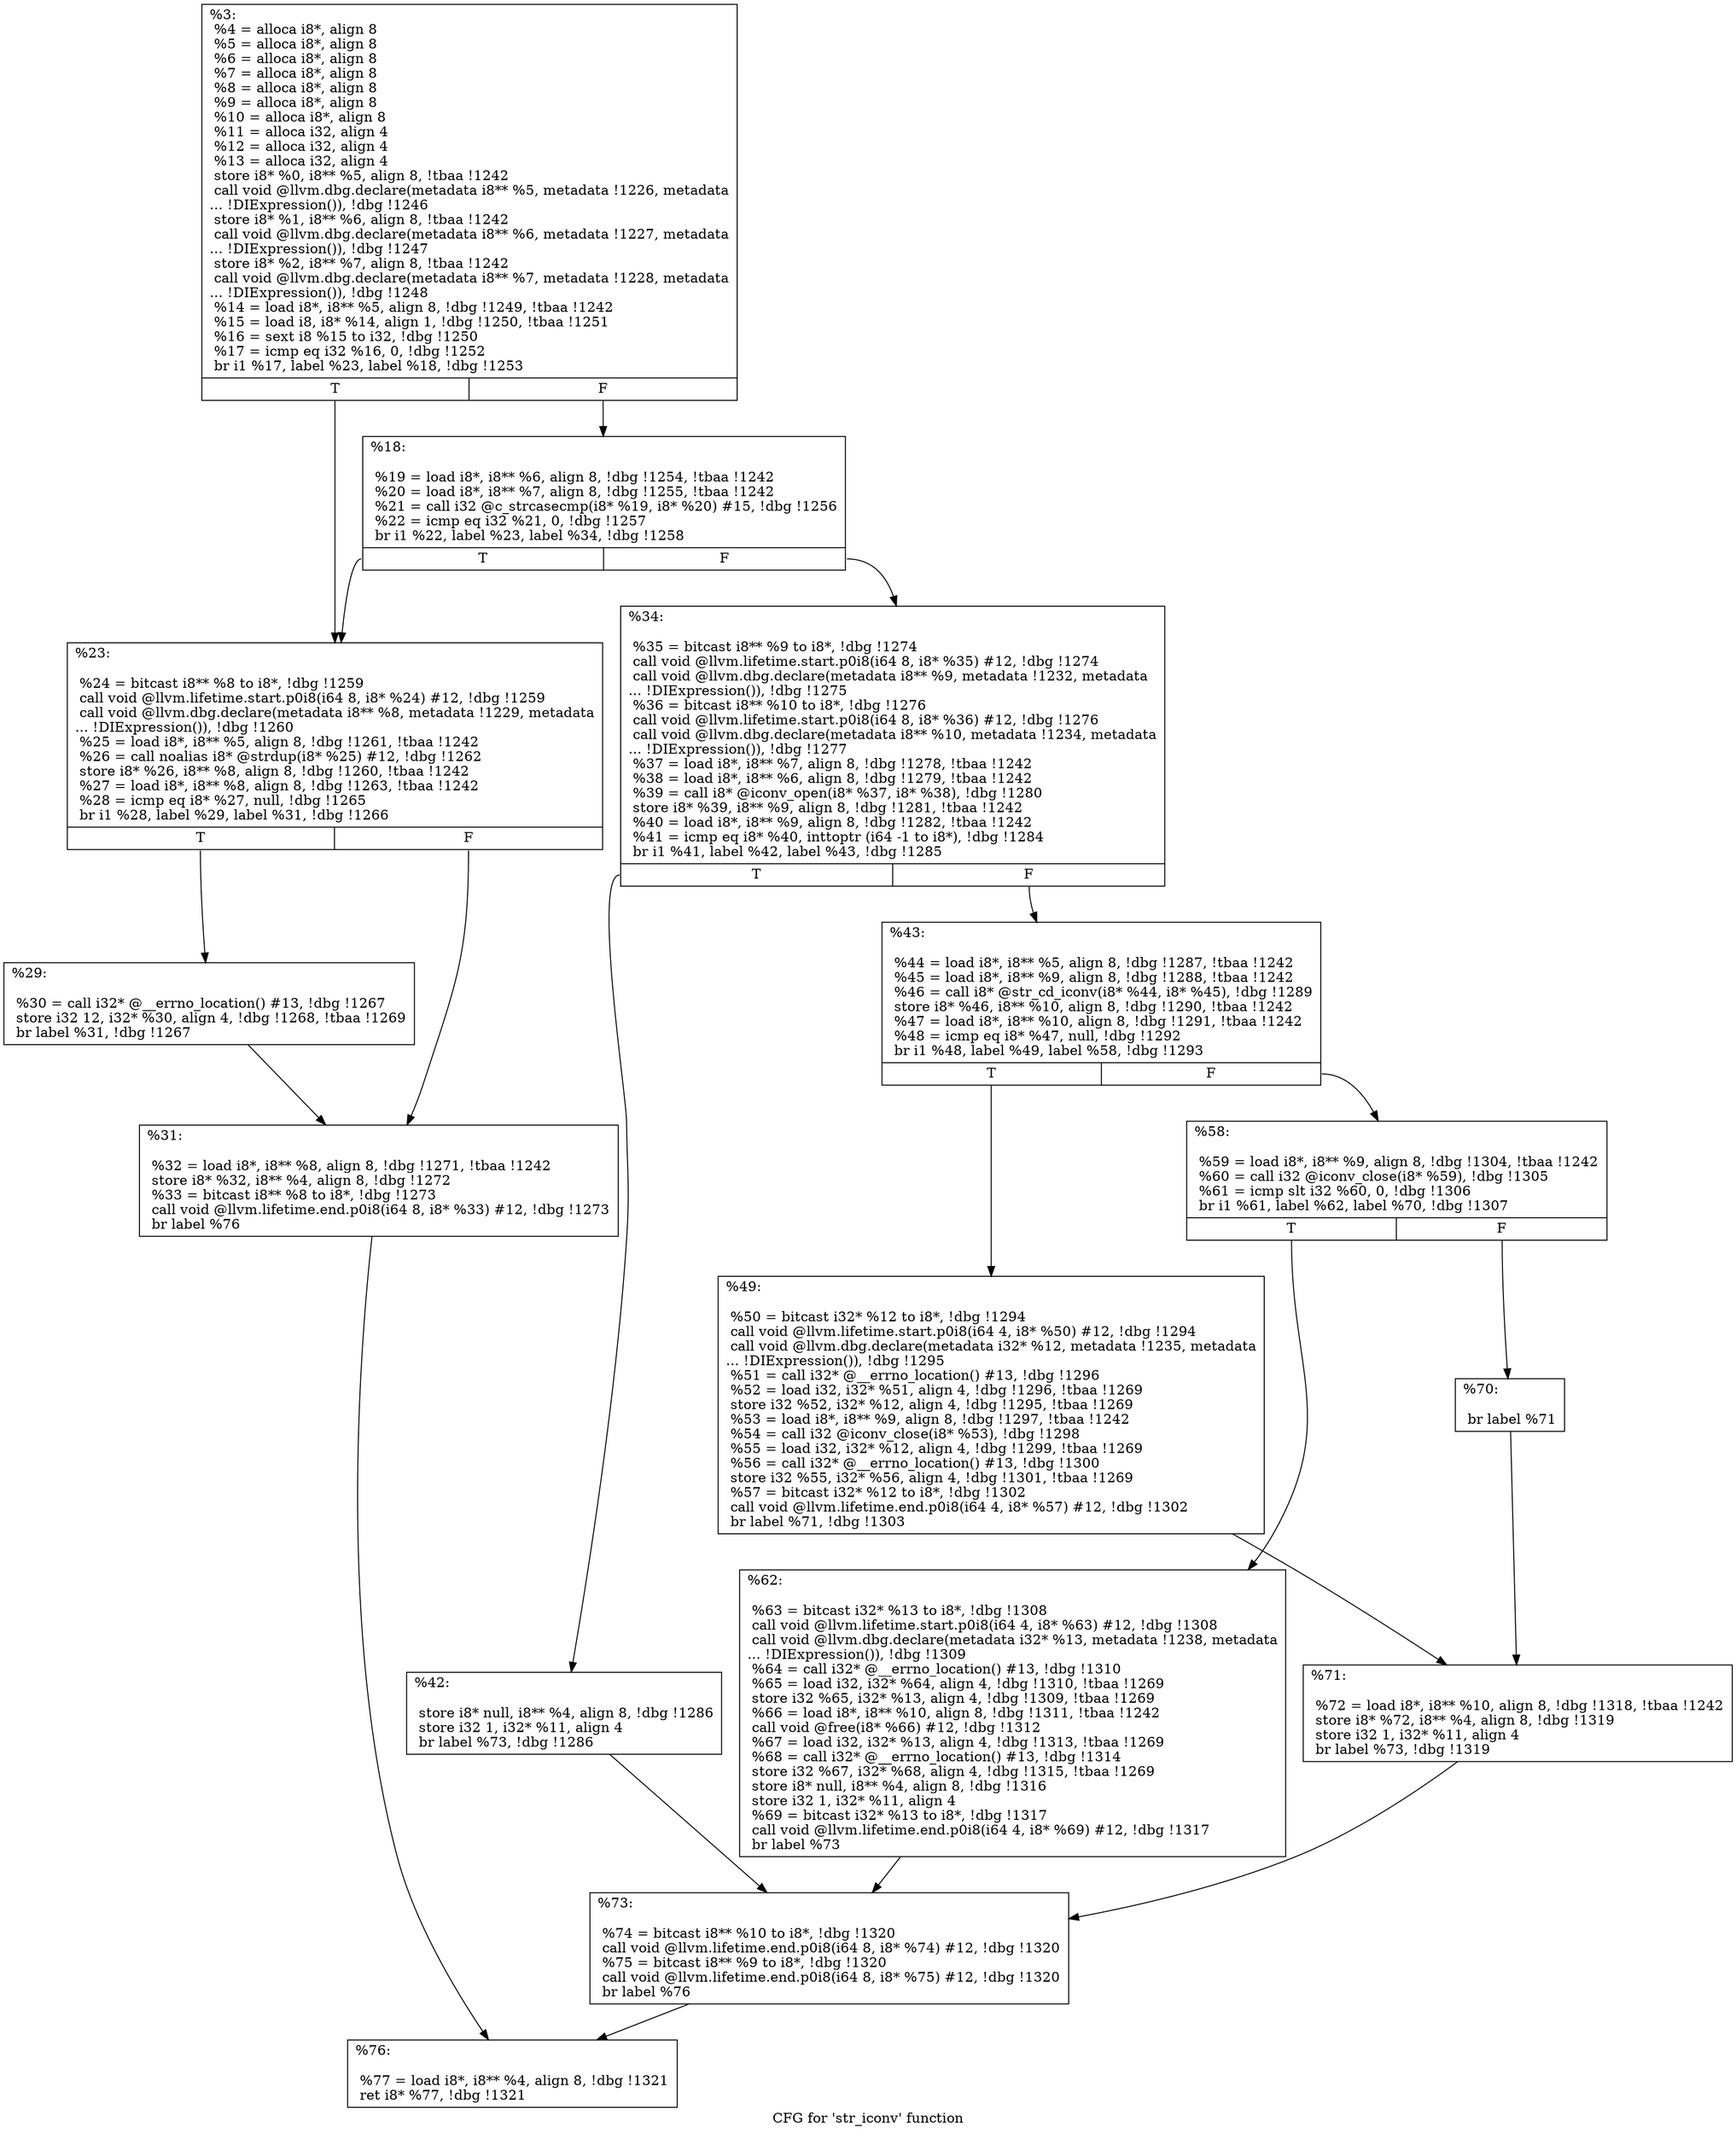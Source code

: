 digraph "CFG for 'str_iconv' function" {
	label="CFG for 'str_iconv' function";

	Node0x21bd340 [shape=record,label="{%3:\l  %4 = alloca i8*, align 8\l  %5 = alloca i8*, align 8\l  %6 = alloca i8*, align 8\l  %7 = alloca i8*, align 8\l  %8 = alloca i8*, align 8\l  %9 = alloca i8*, align 8\l  %10 = alloca i8*, align 8\l  %11 = alloca i32, align 4\l  %12 = alloca i32, align 4\l  %13 = alloca i32, align 4\l  store i8* %0, i8** %5, align 8, !tbaa !1242\l  call void @llvm.dbg.declare(metadata i8** %5, metadata !1226, metadata\l... !DIExpression()), !dbg !1246\l  store i8* %1, i8** %6, align 8, !tbaa !1242\l  call void @llvm.dbg.declare(metadata i8** %6, metadata !1227, metadata\l... !DIExpression()), !dbg !1247\l  store i8* %2, i8** %7, align 8, !tbaa !1242\l  call void @llvm.dbg.declare(metadata i8** %7, metadata !1228, metadata\l... !DIExpression()), !dbg !1248\l  %14 = load i8*, i8** %5, align 8, !dbg !1249, !tbaa !1242\l  %15 = load i8, i8* %14, align 1, !dbg !1250, !tbaa !1251\l  %16 = sext i8 %15 to i32, !dbg !1250\l  %17 = icmp eq i32 %16, 0, !dbg !1252\l  br i1 %17, label %23, label %18, !dbg !1253\l|{<s0>T|<s1>F}}"];
	Node0x21bd340:s0 -> Node0x21bd4e0;
	Node0x21bd340:s1 -> Node0x21bd490;
	Node0x21bd490 [shape=record,label="{%18:\l\l  %19 = load i8*, i8** %6, align 8, !dbg !1254, !tbaa !1242\l  %20 = load i8*, i8** %7, align 8, !dbg !1255, !tbaa !1242\l  %21 = call i32 @c_strcasecmp(i8* %19, i8* %20) #15, !dbg !1256\l  %22 = icmp eq i32 %21, 0, !dbg !1257\l  br i1 %22, label %23, label %34, !dbg !1258\l|{<s0>T|<s1>F}}"];
	Node0x21bd490:s0 -> Node0x21bd4e0;
	Node0x21bd490:s1 -> Node0x21bd5d0;
	Node0x21bd4e0 [shape=record,label="{%23:\l\l  %24 = bitcast i8** %8 to i8*, !dbg !1259\l  call void @llvm.lifetime.start.p0i8(i64 8, i8* %24) #12, !dbg !1259\l  call void @llvm.dbg.declare(metadata i8** %8, metadata !1229, metadata\l... !DIExpression()), !dbg !1260\l  %25 = load i8*, i8** %5, align 8, !dbg !1261, !tbaa !1242\l  %26 = call noalias i8* @strdup(i8* %25) #12, !dbg !1262\l  store i8* %26, i8** %8, align 8, !dbg !1260, !tbaa !1242\l  %27 = load i8*, i8** %8, align 8, !dbg !1263, !tbaa !1242\l  %28 = icmp eq i8* %27, null, !dbg !1265\l  br i1 %28, label %29, label %31, !dbg !1266\l|{<s0>T|<s1>F}}"];
	Node0x21bd4e0:s0 -> Node0x21bd530;
	Node0x21bd4e0:s1 -> Node0x21bd580;
	Node0x21bd530 [shape=record,label="{%29:\l\l  %30 = call i32* @__errno_location() #13, !dbg !1267\l  store i32 12, i32* %30, align 4, !dbg !1268, !tbaa !1269\l  br label %31, !dbg !1267\l}"];
	Node0x21bd530 -> Node0x21bd580;
	Node0x21bd580 [shape=record,label="{%31:\l\l  %32 = load i8*, i8** %8, align 8, !dbg !1271, !tbaa !1242\l  store i8* %32, i8** %4, align 8, !dbg !1272\l  %33 = bitcast i8** %8 to i8*, !dbg !1273\l  call void @llvm.lifetime.end.p0i8(i64 8, i8* %33) #12, !dbg !1273\l  br label %76\l}"];
	Node0x21bd580 -> Node0x21bd8a0;
	Node0x21bd5d0 [shape=record,label="{%34:\l\l  %35 = bitcast i8** %9 to i8*, !dbg !1274\l  call void @llvm.lifetime.start.p0i8(i64 8, i8* %35) #12, !dbg !1274\l  call void @llvm.dbg.declare(metadata i8** %9, metadata !1232, metadata\l... !DIExpression()), !dbg !1275\l  %36 = bitcast i8** %10 to i8*, !dbg !1276\l  call void @llvm.lifetime.start.p0i8(i64 8, i8* %36) #12, !dbg !1276\l  call void @llvm.dbg.declare(metadata i8** %10, metadata !1234, metadata\l... !DIExpression()), !dbg !1277\l  %37 = load i8*, i8** %7, align 8, !dbg !1278, !tbaa !1242\l  %38 = load i8*, i8** %6, align 8, !dbg !1279, !tbaa !1242\l  %39 = call i8* @iconv_open(i8* %37, i8* %38), !dbg !1280\l  store i8* %39, i8** %9, align 8, !dbg !1281, !tbaa !1242\l  %40 = load i8*, i8** %9, align 8, !dbg !1282, !tbaa !1242\l  %41 = icmp eq i8* %40, inttoptr (i64 -1 to i8*), !dbg !1284\l  br i1 %41, label %42, label %43, !dbg !1285\l|{<s0>T|<s1>F}}"];
	Node0x21bd5d0:s0 -> Node0x21bd620;
	Node0x21bd5d0:s1 -> Node0x21bd670;
	Node0x21bd620 [shape=record,label="{%42:\l\l  store i8* null, i8** %4, align 8, !dbg !1286\l  store i32 1, i32* %11, align 4\l  br label %73, !dbg !1286\l}"];
	Node0x21bd620 -> Node0x21bd850;
	Node0x21bd670 [shape=record,label="{%43:\l\l  %44 = load i8*, i8** %5, align 8, !dbg !1287, !tbaa !1242\l  %45 = load i8*, i8** %9, align 8, !dbg !1288, !tbaa !1242\l  %46 = call i8* @str_cd_iconv(i8* %44, i8* %45), !dbg !1289\l  store i8* %46, i8** %10, align 8, !dbg !1290, !tbaa !1242\l  %47 = load i8*, i8** %10, align 8, !dbg !1291, !tbaa !1242\l  %48 = icmp eq i8* %47, null, !dbg !1292\l  br i1 %48, label %49, label %58, !dbg !1293\l|{<s0>T|<s1>F}}"];
	Node0x21bd670:s0 -> Node0x21bd6c0;
	Node0x21bd670:s1 -> Node0x21bd710;
	Node0x21bd6c0 [shape=record,label="{%49:\l\l  %50 = bitcast i32* %12 to i8*, !dbg !1294\l  call void @llvm.lifetime.start.p0i8(i64 4, i8* %50) #12, !dbg !1294\l  call void @llvm.dbg.declare(metadata i32* %12, metadata !1235, metadata\l... !DIExpression()), !dbg !1295\l  %51 = call i32* @__errno_location() #13, !dbg !1296\l  %52 = load i32, i32* %51, align 4, !dbg !1296, !tbaa !1269\l  store i32 %52, i32* %12, align 4, !dbg !1295, !tbaa !1269\l  %53 = load i8*, i8** %9, align 8, !dbg !1297, !tbaa !1242\l  %54 = call i32 @iconv_close(i8* %53), !dbg !1298\l  %55 = load i32, i32* %12, align 4, !dbg !1299, !tbaa !1269\l  %56 = call i32* @__errno_location() #13, !dbg !1300\l  store i32 %55, i32* %56, align 4, !dbg !1301, !tbaa !1269\l  %57 = bitcast i32* %12 to i8*, !dbg !1302\l  call void @llvm.lifetime.end.p0i8(i64 4, i8* %57) #12, !dbg !1302\l  br label %71, !dbg !1303\l}"];
	Node0x21bd6c0 -> Node0x21bd800;
	Node0x21bd710 [shape=record,label="{%58:\l\l  %59 = load i8*, i8** %9, align 8, !dbg !1304, !tbaa !1242\l  %60 = call i32 @iconv_close(i8* %59), !dbg !1305\l  %61 = icmp slt i32 %60, 0, !dbg !1306\l  br i1 %61, label %62, label %70, !dbg !1307\l|{<s0>T|<s1>F}}"];
	Node0x21bd710:s0 -> Node0x21bd760;
	Node0x21bd710:s1 -> Node0x21bd7b0;
	Node0x21bd760 [shape=record,label="{%62:\l\l  %63 = bitcast i32* %13 to i8*, !dbg !1308\l  call void @llvm.lifetime.start.p0i8(i64 4, i8* %63) #12, !dbg !1308\l  call void @llvm.dbg.declare(metadata i32* %13, metadata !1238, metadata\l... !DIExpression()), !dbg !1309\l  %64 = call i32* @__errno_location() #13, !dbg !1310\l  %65 = load i32, i32* %64, align 4, !dbg !1310, !tbaa !1269\l  store i32 %65, i32* %13, align 4, !dbg !1309, !tbaa !1269\l  %66 = load i8*, i8** %10, align 8, !dbg !1311, !tbaa !1242\l  call void @free(i8* %66) #12, !dbg !1312\l  %67 = load i32, i32* %13, align 4, !dbg !1313, !tbaa !1269\l  %68 = call i32* @__errno_location() #13, !dbg !1314\l  store i32 %67, i32* %68, align 4, !dbg !1315, !tbaa !1269\l  store i8* null, i8** %4, align 8, !dbg !1316\l  store i32 1, i32* %11, align 4\l  %69 = bitcast i32* %13 to i8*, !dbg !1317\l  call void @llvm.lifetime.end.p0i8(i64 4, i8* %69) #12, !dbg !1317\l  br label %73\l}"];
	Node0x21bd760 -> Node0x21bd850;
	Node0x21bd7b0 [shape=record,label="{%70:\l\l  br label %71\l}"];
	Node0x21bd7b0 -> Node0x21bd800;
	Node0x21bd800 [shape=record,label="{%71:\l\l  %72 = load i8*, i8** %10, align 8, !dbg !1318, !tbaa !1242\l  store i8* %72, i8** %4, align 8, !dbg !1319\l  store i32 1, i32* %11, align 4\l  br label %73, !dbg !1319\l}"];
	Node0x21bd800 -> Node0x21bd850;
	Node0x21bd850 [shape=record,label="{%73:\l\l  %74 = bitcast i8** %10 to i8*, !dbg !1320\l  call void @llvm.lifetime.end.p0i8(i64 8, i8* %74) #12, !dbg !1320\l  %75 = bitcast i8** %9 to i8*, !dbg !1320\l  call void @llvm.lifetime.end.p0i8(i64 8, i8* %75) #12, !dbg !1320\l  br label %76\l}"];
	Node0x21bd850 -> Node0x21bd8a0;
	Node0x21bd8a0 [shape=record,label="{%76:\l\l  %77 = load i8*, i8** %4, align 8, !dbg !1321\l  ret i8* %77, !dbg !1321\l}"];
}
